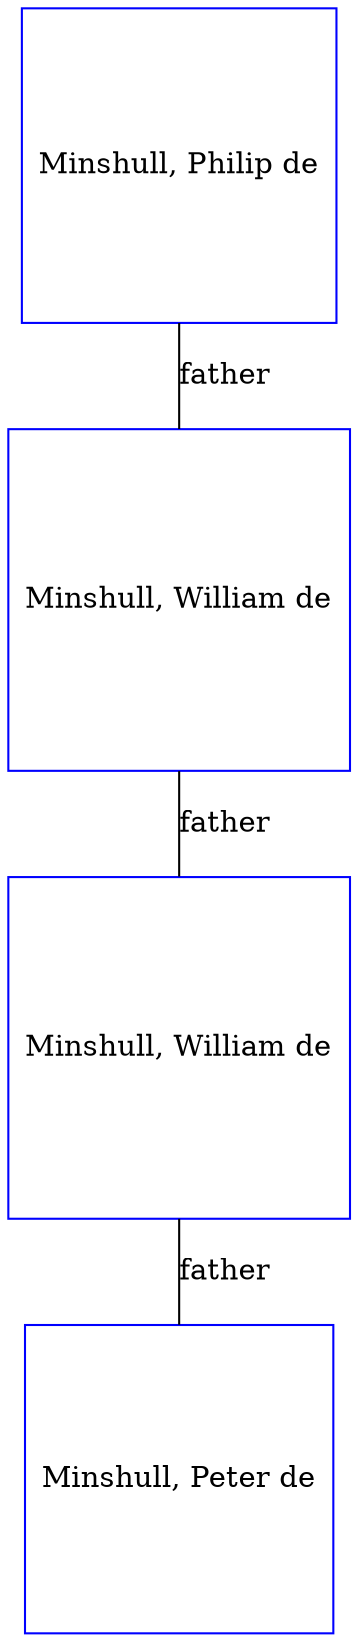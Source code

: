digraph D {
    edge [dir=none];    node [shape=box];    "012702"   [label="Minshull, Peter de", shape=box, regular=1, color="blue"] ;
"012703"   [label="Minshull, William de", shape=box, regular=1, color="blue"] ;
"012704"   [label="Minshull, William de", shape=box, regular=1, color="blue"] ;
"012705"   [label="Minshull, Philip de", shape=box, regular=1, color="blue"] ;
012703->012702 [label="father",arrowsize=0.0]; 
012704->012703 [label="father",arrowsize=0.0]; 
012705->012704 [label="father",arrowsize=0.0]; 
}